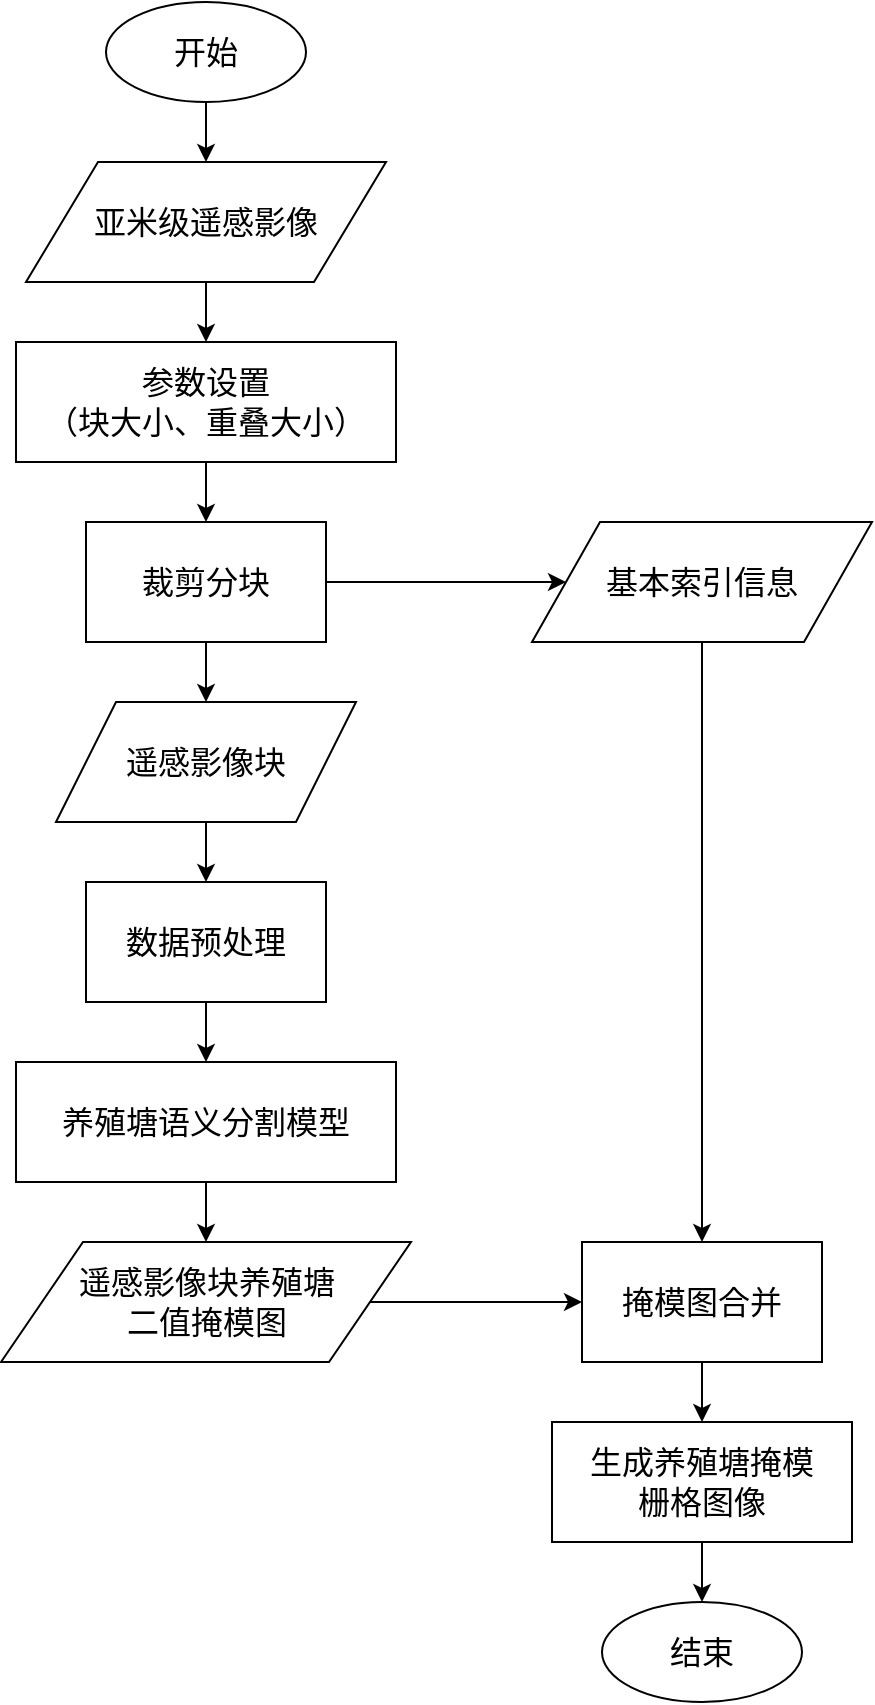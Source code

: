 <mxfile version="10.6.1" type="github"><diagram id="eN9uq2qvxrqVu4hQn7xB" name="Page-1"><mxGraphModel dx="1791" dy="986" grid="1" gridSize="10" guides="1" tooltips="1" connect="1" arrows="1" fold="1" page="1" pageScale="1" pageWidth="827" pageHeight="1169" math="0" shadow="0"><root><mxCell id="0"/><mxCell id="1" parent="0"/><mxCell id="6wSLd0nQB5OaNnhNHYv1-15" style="edgeStyle=orthogonalEdgeStyle;rounded=0;orthogonalLoop=1;jettySize=auto;html=1;exitX=0.5;exitY=1;exitDx=0;exitDy=0;fontSize=16;" edge="1" parent="1" source="6wSLd0nQB5OaNnhNHYv1-1" target="6wSLd0nQB5OaNnhNHYv1-3"><mxGeometry relative="1" as="geometry"/></mxCell><mxCell id="6wSLd0nQB5OaNnhNHYv1-1" value="开始" style="ellipse;whiteSpace=wrap;html=1;fontSize=16;" vertex="1" parent="1"><mxGeometry x="210" y="30" width="100" height="50" as="geometry"/></mxCell><mxCell id="6wSLd0nQB5OaNnhNHYv1-2" value="结束" style="ellipse;whiteSpace=wrap;html=1;fontSize=16;" vertex="1" parent="1"><mxGeometry x="458" y="830" width="100" height="50" as="geometry"/></mxCell><mxCell id="6wSLd0nQB5OaNnhNHYv1-16" style="edgeStyle=orthogonalEdgeStyle;rounded=0;orthogonalLoop=1;jettySize=auto;html=1;exitX=0.5;exitY=1;exitDx=0;exitDy=0;entryX=0.5;entryY=0;entryDx=0;entryDy=0;fontSize=16;" edge="1" parent="1" source="6wSLd0nQB5OaNnhNHYv1-3" target="6wSLd0nQB5OaNnhNHYv1-4"><mxGeometry relative="1" as="geometry"/></mxCell><mxCell id="6wSLd0nQB5OaNnhNHYv1-3" value="亚米级遥感影像" style="shape=parallelogram;perimeter=parallelogramPerimeter;whiteSpace=wrap;html=1;fontSize=16;" vertex="1" parent="1"><mxGeometry x="170" y="110" width="180" height="60" as="geometry"/></mxCell><mxCell id="6wSLd0nQB5OaNnhNHYv1-17" style="edgeStyle=orthogonalEdgeStyle;rounded=0;orthogonalLoop=1;jettySize=auto;html=1;exitX=0.5;exitY=1;exitDx=0;exitDy=0;fontSize=16;" edge="1" parent="1" source="6wSLd0nQB5OaNnhNHYv1-4" target="6wSLd0nQB5OaNnhNHYv1-5"><mxGeometry relative="1" as="geometry"/></mxCell><mxCell id="6wSLd0nQB5OaNnhNHYv1-4" value="参数设置&lt;br&gt;（块大小、重叠大小）&lt;br&gt;" style="rounded=0;whiteSpace=wrap;html=1;fontSize=16;" vertex="1" parent="1"><mxGeometry x="165" y="200" width="190" height="60" as="geometry"/></mxCell><mxCell id="6wSLd0nQB5OaNnhNHYv1-18" style="edgeStyle=orthogonalEdgeStyle;rounded=0;orthogonalLoop=1;jettySize=auto;html=1;exitX=0.5;exitY=1;exitDx=0;exitDy=0;fontSize=16;" edge="1" parent="1" source="6wSLd0nQB5OaNnhNHYv1-5" target="6wSLd0nQB5OaNnhNHYv1-6"><mxGeometry relative="1" as="geometry"/></mxCell><mxCell id="6wSLd0nQB5OaNnhNHYv1-23" style="edgeStyle=orthogonalEdgeStyle;rounded=0;orthogonalLoop=1;jettySize=auto;html=1;exitX=1;exitY=0.5;exitDx=0;exitDy=0;fontSize=16;" edge="1" parent="1" source="6wSLd0nQB5OaNnhNHYv1-5" target="6wSLd0nQB5OaNnhNHYv1-12"><mxGeometry relative="1" as="geometry"/></mxCell><mxCell id="6wSLd0nQB5OaNnhNHYv1-5" value="裁剪分块" style="rounded=0;whiteSpace=wrap;html=1;fontSize=16;" vertex="1" parent="1"><mxGeometry x="200" y="290" width="120" height="60" as="geometry"/></mxCell><mxCell id="6wSLd0nQB5OaNnhNHYv1-19" style="edgeStyle=orthogonalEdgeStyle;rounded=0;orthogonalLoop=1;jettySize=auto;html=1;exitX=0.5;exitY=1;exitDx=0;exitDy=0;fontSize=16;" edge="1" parent="1" source="6wSLd0nQB5OaNnhNHYv1-6" target="6wSLd0nQB5OaNnhNHYv1-8"><mxGeometry relative="1" as="geometry"/></mxCell><mxCell id="6wSLd0nQB5OaNnhNHYv1-6" value="遥感影像块" style="shape=parallelogram;perimeter=parallelogramPerimeter;whiteSpace=wrap;html=1;fontSize=16;" vertex="1" parent="1"><mxGeometry x="185" y="380" width="150" height="60" as="geometry"/></mxCell><mxCell id="6wSLd0nQB5OaNnhNHYv1-21" style="edgeStyle=orthogonalEdgeStyle;rounded=0;orthogonalLoop=1;jettySize=auto;html=1;exitX=0.5;exitY=1;exitDx=0;exitDy=0;entryX=0.5;entryY=0;entryDx=0;entryDy=0;fontSize=16;" edge="1" parent="1" source="6wSLd0nQB5OaNnhNHYv1-7" target="6wSLd0nQB5OaNnhNHYv1-9"><mxGeometry relative="1" as="geometry"/></mxCell><mxCell id="6wSLd0nQB5OaNnhNHYv1-7" value="养殖塘语义分割模型" style="rounded=0;whiteSpace=wrap;html=1;fontSize=16;" vertex="1" parent="1"><mxGeometry x="165" y="560" width="190" height="60" as="geometry"/></mxCell><mxCell id="6wSLd0nQB5OaNnhNHYv1-20" style="edgeStyle=orthogonalEdgeStyle;rounded=0;orthogonalLoop=1;jettySize=auto;html=1;exitX=0.5;exitY=1;exitDx=0;exitDy=0;fontSize=16;" edge="1" parent="1" source="6wSLd0nQB5OaNnhNHYv1-8" target="6wSLd0nQB5OaNnhNHYv1-7"><mxGeometry relative="1" as="geometry"/></mxCell><mxCell id="6wSLd0nQB5OaNnhNHYv1-8" value="数据预处理" style="rounded=0;whiteSpace=wrap;html=1;fontSize=16;" vertex="1" parent="1"><mxGeometry x="200" y="470" width="120" height="60" as="geometry"/></mxCell><mxCell id="6wSLd0nQB5OaNnhNHYv1-22" style="edgeStyle=orthogonalEdgeStyle;rounded=0;orthogonalLoop=1;jettySize=auto;html=1;exitX=1;exitY=0.5;exitDx=0;exitDy=0;entryX=0;entryY=0.5;entryDx=0;entryDy=0;fontSize=16;" edge="1" parent="1" source="6wSLd0nQB5OaNnhNHYv1-9" target="6wSLd0nQB5OaNnhNHYv1-11"><mxGeometry relative="1" as="geometry"/></mxCell><mxCell id="6wSLd0nQB5OaNnhNHYv1-9" value="遥感影像块养殖塘&lt;br&gt;二值掩模图" style="shape=parallelogram;perimeter=parallelogramPerimeter;whiteSpace=wrap;html=1;fontSize=16;" vertex="1" parent="1"><mxGeometry x="157.5" y="650" width="205" height="60" as="geometry"/></mxCell><mxCell id="6wSLd0nQB5OaNnhNHYv1-25" style="edgeStyle=orthogonalEdgeStyle;rounded=0;orthogonalLoop=1;jettySize=auto;html=1;exitX=0.5;exitY=1;exitDx=0;exitDy=0;entryX=0.5;entryY=0;entryDx=0;entryDy=0;fontSize=16;" edge="1" parent="1" source="6wSLd0nQB5OaNnhNHYv1-11" target="6wSLd0nQB5OaNnhNHYv1-13"><mxGeometry relative="1" as="geometry"/></mxCell><mxCell id="6wSLd0nQB5OaNnhNHYv1-11" value="掩模图合并" style="rounded=0;whiteSpace=wrap;html=1;fontSize=16;" vertex="1" parent="1"><mxGeometry x="448" y="650" width="120" height="60" as="geometry"/></mxCell><mxCell id="6wSLd0nQB5OaNnhNHYv1-24" style="edgeStyle=orthogonalEdgeStyle;rounded=0;orthogonalLoop=1;jettySize=auto;html=1;exitX=0.5;exitY=1;exitDx=0;exitDy=0;fontSize=16;" edge="1" parent="1" source="6wSLd0nQB5OaNnhNHYv1-12" target="6wSLd0nQB5OaNnhNHYv1-11"><mxGeometry relative="1" as="geometry"/></mxCell><mxCell id="6wSLd0nQB5OaNnhNHYv1-12" value="基本索引信息" style="shape=parallelogram;perimeter=parallelogramPerimeter;whiteSpace=wrap;html=1;fontSize=16;" vertex="1" parent="1"><mxGeometry x="423" y="290" width="170" height="60" as="geometry"/></mxCell><mxCell id="6wSLd0nQB5OaNnhNHYv1-26" style="edgeStyle=orthogonalEdgeStyle;rounded=0;orthogonalLoop=1;jettySize=auto;html=1;exitX=0.5;exitY=1;exitDx=0;exitDy=0;entryX=0.5;entryY=0;entryDx=0;entryDy=0;fontSize=16;" edge="1" parent="1" source="6wSLd0nQB5OaNnhNHYv1-13" target="6wSLd0nQB5OaNnhNHYv1-2"><mxGeometry relative="1" as="geometry"/></mxCell><mxCell id="6wSLd0nQB5OaNnhNHYv1-13" value="生成养殖塘掩模&lt;br style=&quot;font-size: 16px;&quot;&gt;栅格图像" style="rounded=0;whiteSpace=wrap;html=1;fontSize=16;" vertex="1" parent="1"><mxGeometry x="433" y="740" width="150" height="60" as="geometry"/></mxCell></root></mxGraphModel></diagram></mxfile>